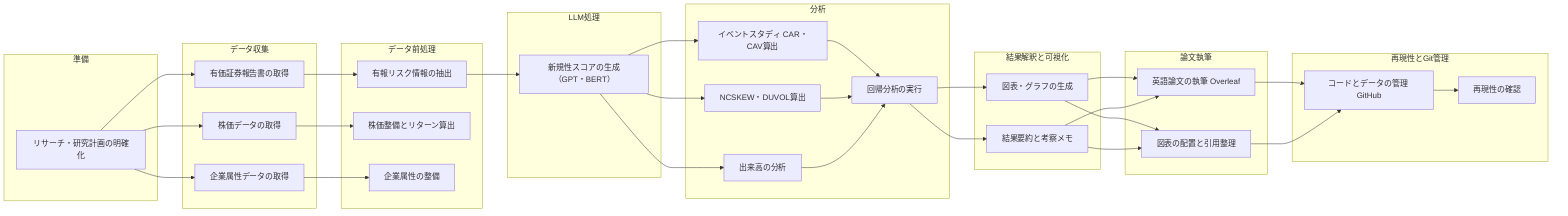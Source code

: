 flowchart LR
    subgraph 準備
        A1[リサーチ・研究計画の明確化]
    end

    subgraph データ収集
        B1[有価証券報告書の取得]
        B2[株価データの取得]
        B3[企業属性データの取得]
    end
    A1 --> B1
    A1 --> B2
    A1 --> B3

    subgraph データ前処理
        C1[有報リスク情報の抽出]
        C2[株価整備とリターン算出]
        C3[企業属性の整備]
    end
    B1 --> C1
    B2 --> C2
    B3 --> C3

    subgraph LLM処理
        D1[新規性スコアの生成（GPT・BERT）]
    end
    C1 --> D1

    subgraph 分析
        E1[イベントスタディ CAR・CAV算出]
        E2[NCSKEW・DUVOL算出]
        E3[出来高の分析]
        E4[回帰分析の実行]
    end
    D1 --> E1
    D1 --> E2
    D1 --> E3
    E1 --> E4
    E2 --> E4
    E3 --> E4

    subgraph 結果解釈と可視化
        F1[図表・グラフの生成]
        F2[結果要約と考察メモ]
    end
    E4 --> F1
    E4 --> F2

    subgraph 論文執筆
        G1[英語論文の執筆 Overleaf]
        G2[図表の配置と引用整理]
    end
    F1 --> G1
    F1 --> G2
    F2 --> G1
    F2 --> G2

    subgraph 再現性とGit管理
        H1[コードとデータの管理 GitHub]
        H2[再現性の確認]
    end
    G1 --> H1
    G2 --> H1
    H1 --> H2